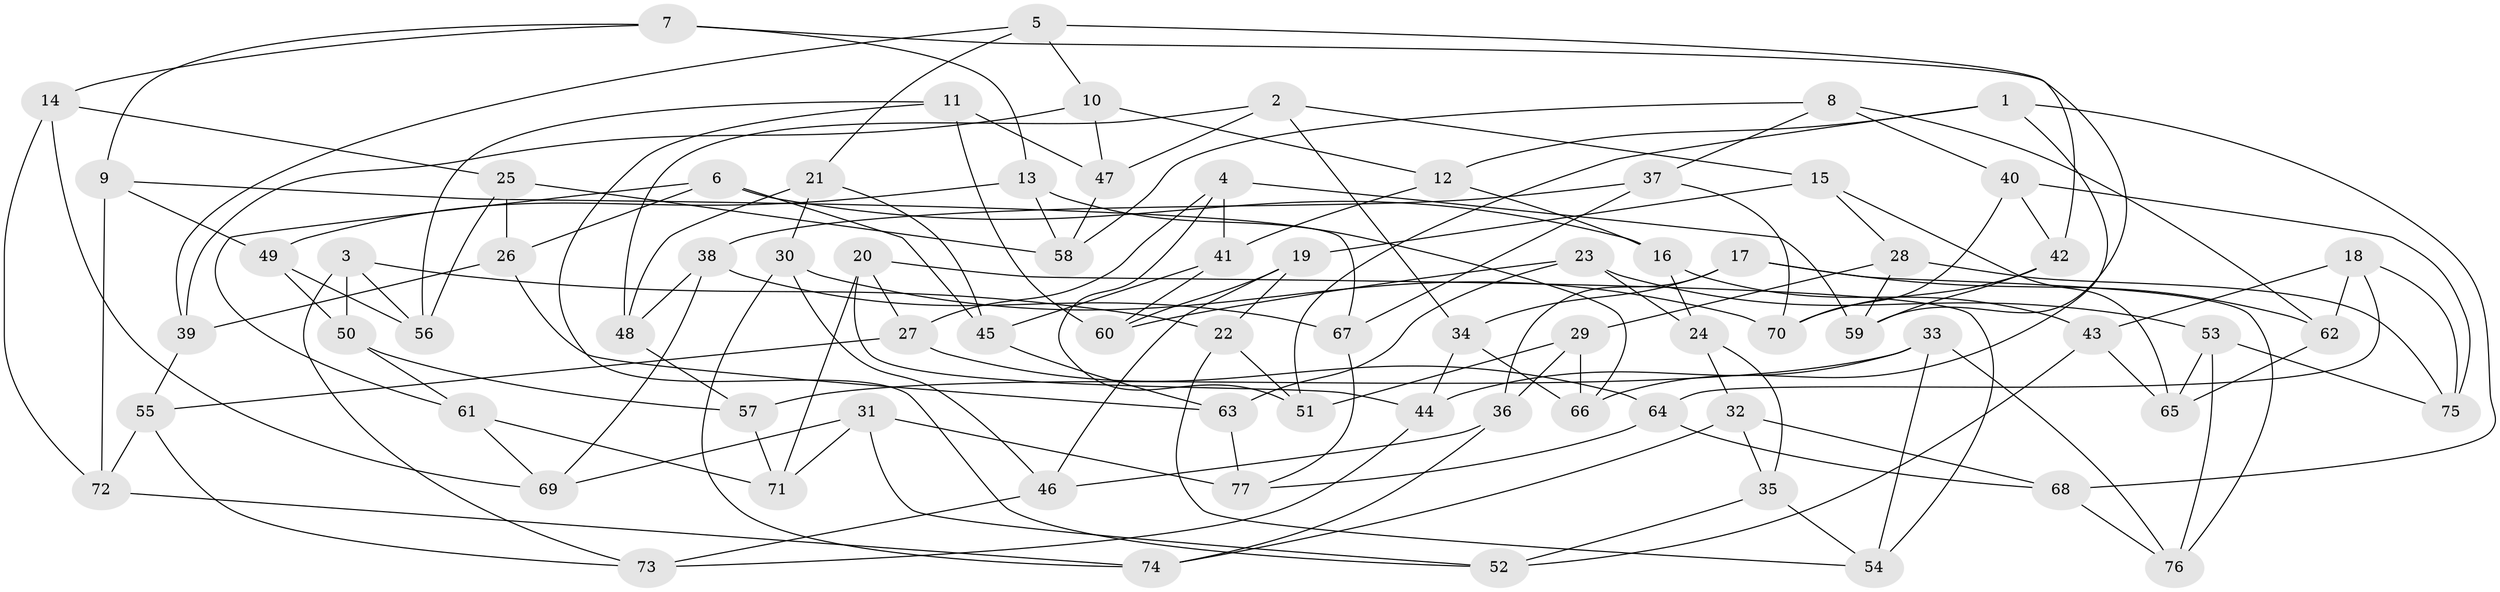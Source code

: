// coarse degree distribution, {4: 0.6304347826086957, 5: 0.15217391304347827, 3: 0.08695652173913043, 6: 0.021739130434782608, 10: 0.021739130434782608, 8: 0.06521739130434782, 7: 0.021739130434782608}
// Generated by graph-tools (version 1.1) at 2025/01/03/04/25 22:01:10]
// undirected, 77 vertices, 154 edges
graph export_dot {
graph [start="1"]
  node [color=gray90,style=filled];
  1;
  2;
  3;
  4;
  5;
  6;
  7;
  8;
  9;
  10;
  11;
  12;
  13;
  14;
  15;
  16;
  17;
  18;
  19;
  20;
  21;
  22;
  23;
  24;
  25;
  26;
  27;
  28;
  29;
  30;
  31;
  32;
  33;
  34;
  35;
  36;
  37;
  38;
  39;
  40;
  41;
  42;
  43;
  44;
  45;
  46;
  47;
  48;
  49;
  50;
  51;
  52;
  53;
  54;
  55;
  56;
  57;
  58;
  59;
  60;
  61;
  62;
  63;
  64;
  65;
  66;
  67;
  68;
  69;
  70;
  71;
  72;
  73;
  74;
  75;
  76;
  77;
  1 -- 68;
  1 -- 66;
  1 -- 12;
  1 -- 51;
  2 -- 48;
  2 -- 34;
  2 -- 15;
  2 -- 47;
  3 -- 22;
  3 -- 73;
  3 -- 50;
  3 -- 56;
  4 -- 27;
  4 -- 41;
  4 -- 59;
  4 -- 51;
  5 -- 42;
  5 -- 39;
  5 -- 10;
  5 -- 21;
  6 -- 26;
  6 -- 45;
  6 -- 16;
  6 -- 61;
  7 -- 9;
  7 -- 13;
  7 -- 59;
  7 -- 14;
  8 -- 62;
  8 -- 58;
  8 -- 40;
  8 -- 37;
  9 -- 67;
  9 -- 49;
  9 -- 72;
  10 -- 47;
  10 -- 39;
  10 -- 12;
  11 -- 60;
  11 -- 56;
  11 -- 52;
  11 -- 47;
  12 -- 16;
  12 -- 41;
  13 -- 49;
  13 -- 58;
  13 -- 66;
  14 -- 69;
  14 -- 25;
  14 -- 72;
  15 -- 28;
  15 -- 65;
  15 -- 19;
  16 -- 24;
  16 -- 43;
  17 -- 36;
  17 -- 34;
  17 -- 76;
  17 -- 62;
  18 -- 75;
  18 -- 43;
  18 -- 62;
  18 -- 64;
  19 -- 46;
  19 -- 22;
  19 -- 60;
  20 -- 27;
  20 -- 71;
  20 -- 44;
  20 -- 54;
  21 -- 48;
  21 -- 30;
  21 -- 45;
  22 -- 51;
  22 -- 54;
  23 -- 24;
  23 -- 63;
  23 -- 53;
  23 -- 60;
  24 -- 35;
  24 -- 32;
  25 -- 56;
  25 -- 58;
  25 -- 26;
  26 -- 63;
  26 -- 39;
  27 -- 64;
  27 -- 55;
  28 -- 29;
  28 -- 75;
  28 -- 59;
  29 -- 51;
  29 -- 36;
  29 -- 66;
  30 -- 70;
  30 -- 74;
  30 -- 46;
  31 -- 52;
  31 -- 69;
  31 -- 71;
  31 -- 77;
  32 -- 74;
  32 -- 68;
  32 -- 35;
  33 -- 57;
  33 -- 54;
  33 -- 76;
  33 -- 44;
  34 -- 44;
  34 -- 66;
  35 -- 52;
  35 -- 54;
  36 -- 46;
  36 -- 74;
  37 -- 38;
  37 -- 67;
  37 -- 70;
  38 -- 67;
  38 -- 69;
  38 -- 48;
  39 -- 55;
  40 -- 42;
  40 -- 75;
  40 -- 70;
  41 -- 45;
  41 -- 60;
  42 -- 59;
  42 -- 70;
  43 -- 65;
  43 -- 52;
  44 -- 73;
  45 -- 63;
  46 -- 73;
  47 -- 58;
  48 -- 57;
  49 -- 56;
  49 -- 50;
  50 -- 57;
  50 -- 61;
  53 -- 76;
  53 -- 65;
  53 -- 75;
  55 -- 72;
  55 -- 73;
  57 -- 71;
  61 -- 69;
  61 -- 71;
  62 -- 65;
  63 -- 77;
  64 -- 77;
  64 -- 68;
  67 -- 77;
  68 -- 76;
  72 -- 74;
}
